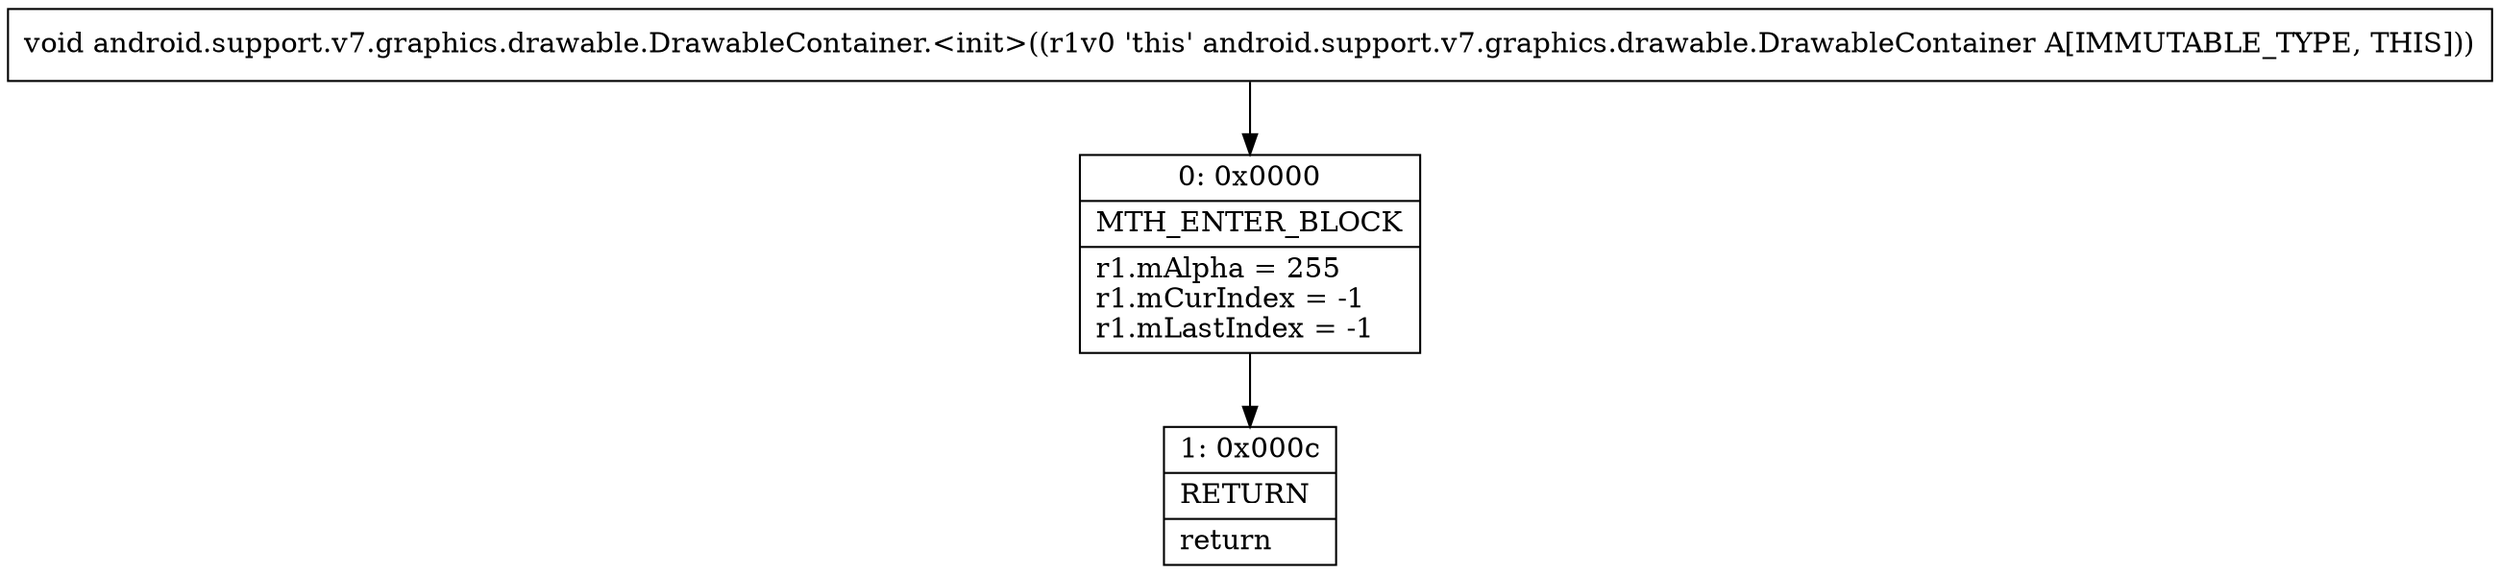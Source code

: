 digraph "CFG forandroid.support.v7.graphics.drawable.DrawableContainer.\<init\>()V" {
Node_0 [shape=record,label="{0\:\ 0x0000|MTH_ENTER_BLOCK\l|r1.mAlpha = 255\lr1.mCurIndex = \-1\lr1.mLastIndex = \-1\l}"];
Node_1 [shape=record,label="{1\:\ 0x000c|RETURN\l|return\l}"];
MethodNode[shape=record,label="{void android.support.v7.graphics.drawable.DrawableContainer.\<init\>((r1v0 'this' android.support.v7.graphics.drawable.DrawableContainer A[IMMUTABLE_TYPE, THIS])) }"];
MethodNode -> Node_0;
Node_0 -> Node_1;
}

